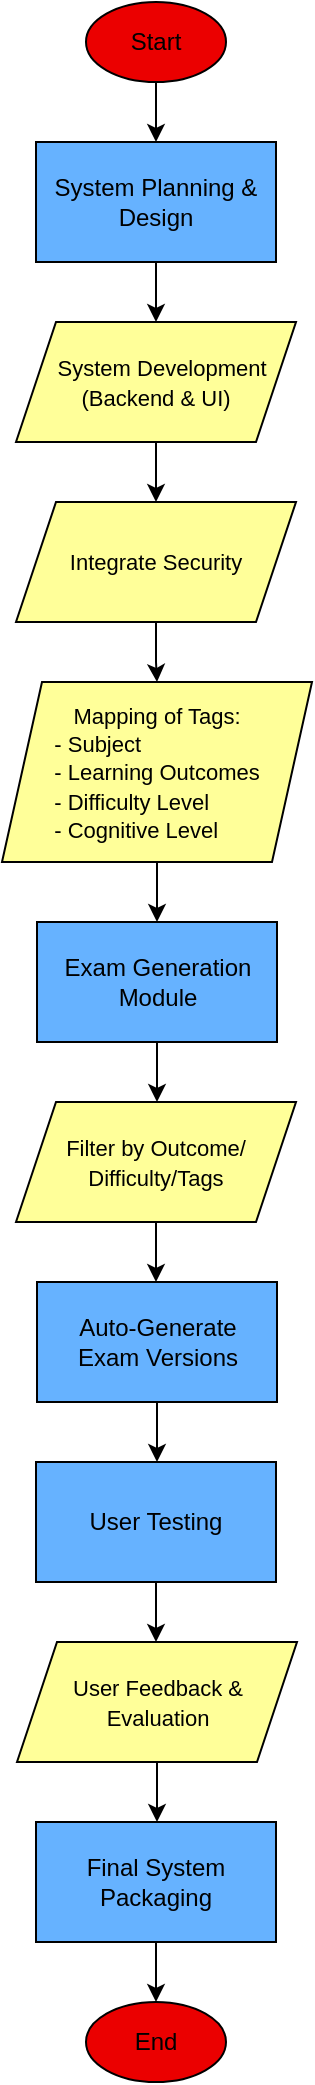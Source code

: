<mxfile version="28.2.7">
  <diagram name="Page-1" id="pmu2NTO3DL5r1S8cYswL">
    <mxGraphModel dx="2329" dy="958" grid="1" gridSize="10" guides="1" tooltips="1" connect="1" arrows="1" fold="1" page="1" pageScale="1" pageWidth="850" pageHeight="1100" math="0" shadow="0">
      <root>
        <mxCell id="0" />
        <mxCell id="1" parent="0" />
        <mxCell id="_7teqYTYReIMX6gkizzP-1" value="Start" style="ellipse;whiteSpace=wrap;html=1;fillColor=#EB0000;" parent="1" vertex="1">
          <mxGeometry x="390" y="30" width="70" height="40" as="geometry" />
        </mxCell>
        <mxCell id="_7teqYTYReIMX6gkizzP-2" value="" style="endArrow=classic;html=1;rounded=0;exitX=0.5;exitY=1;exitDx=0;exitDy=0;" parent="1" source="_7teqYTYReIMX6gkizzP-1" edge="1">
          <mxGeometry width="50" height="50" relative="1" as="geometry">
            <mxPoint x="400" y="270" as="sourcePoint" />
            <mxPoint x="425" y="100" as="targetPoint" />
          </mxGeometry>
        </mxCell>
        <mxCell id="_7teqYTYReIMX6gkizzP-5" style="edgeStyle=orthogonalEdgeStyle;rounded=0;orthogonalLoop=1;jettySize=auto;html=1;" parent="1" source="_7teqYTYReIMX6gkizzP-4" edge="1">
          <mxGeometry relative="1" as="geometry">
            <mxPoint x="425" y="190" as="targetPoint" />
          </mxGeometry>
        </mxCell>
        <mxCell id="_7teqYTYReIMX6gkizzP-4" value="System Planning &amp;amp; Design" style="rounded=0;whiteSpace=wrap;html=1;fillColor=#66B2FF;" parent="1" vertex="1">
          <mxGeometry x="365" y="100" width="120" height="60" as="geometry" />
        </mxCell>
        <mxCell id="_7teqYTYReIMX6gkizzP-8" style="edgeStyle=orthogonalEdgeStyle;rounded=0;orthogonalLoop=1;jettySize=auto;html=1;" parent="1" source="_7teqYTYReIMX6gkizzP-6" edge="1">
          <mxGeometry relative="1" as="geometry">
            <mxPoint x="425" y="280" as="targetPoint" />
          </mxGeometry>
        </mxCell>
        <mxCell id="_7teqYTYReIMX6gkizzP-6" value="&lt;font style=&quot;font-size: 11px;&quot;&gt;&amp;nbsp; &amp;nbsp;System Development&amp;nbsp;&lt;/font&gt;&lt;div&gt;&lt;font style=&quot;font-size: 11px;&quot;&gt;(Backend &amp;amp; UI)&lt;/font&gt;&lt;/div&gt;" style="shape=parallelogram;perimeter=parallelogramPerimeter;whiteSpace=wrap;html=1;fixedSize=1;fillColor=#FFFF99;align=center;" parent="1" vertex="1">
          <mxGeometry x="355" y="190" width="140" height="60" as="geometry" />
        </mxCell>
        <mxCell id="_7teqYTYReIMX6gkizzP-18" style="edgeStyle=orthogonalEdgeStyle;rounded=0;orthogonalLoop=1;jettySize=auto;html=1;entryX=0.5;entryY=0;entryDx=0;entryDy=0;" parent="1" source="_7teqYTYReIMX6gkizzP-9" target="_7teqYTYReIMX6gkizzP-10" edge="1">
          <mxGeometry relative="1" as="geometry" />
        </mxCell>
        <mxCell id="_7teqYTYReIMX6gkizzP-9" value="&lt;span style=&quot;font-size: 11px;&quot;&gt;Integrate Security&lt;/span&gt;" style="shape=parallelogram;perimeter=parallelogramPerimeter;whiteSpace=wrap;html=1;fixedSize=1;fillColor=#FFFF99;align=center;" parent="1" vertex="1">
          <mxGeometry x="355" y="280" width="140" height="60" as="geometry" />
        </mxCell>
        <mxCell id="_7teqYTYReIMX6gkizzP-19" style="edgeStyle=orthogonalEdgeStyle;rounded=0;orthogonalLoop=1;jettySize=auto;html=1;" parent="1" source="_7teqYTYReIMX6gkizzP-10" edge="1">
          <mxGeometry relative="1" as="geometry">
            <mxPoint x="425.5" y="490" as="targetPoint" />
          </mxGeometry>
        </mxCell>
        <mxCell id="_7teqYTYReIMX6gkizzP-10" value="&lt;span style=&quot;font-size: 11px;&quot;&gt;Mapping of Tags:&lt;br&gt;&lt;/span&gt;&lt;div style=&quot;text-align: left;&quot;&gt;&lt;span style=&quot;font-size: 11px;&quot;&gt;- Subject&lt;/span&gt;&lt;/div&gt;&lt;div style=&quot;text-align: left;&quot;&gt;&lt;span style=&quot;font-size: 11px;&quot;&gt;- Learning Outcomes&lt;/span&gt;&lt;/div&gt;&lt;div style=&quot;text-align: left;&quot;&gt;&lt;span style=&quot;font-size: 11px;&quot;&gt;- Difficulty Level&lt;/span&gt;&lt;/div&gt;&lt;div style=&quot;text-align: left;&quot;&gt;&lt;span style=&quot;font-size: 11px;&quot;&gt;- Cognitive Level&lt;/span&gt;&lt;/div&gt;" style="shape=parallelogram;perimeter=parallelogramPerimeter;whiteSpace=wrap;html=1;fixedSize=1;fillColor=#FFFF99;align=center;" parent="1" vertex="1">
          <mxGeometry x="348" y="370" width="155" height="90" as="geometry" />
        </mxCell>
        <mxCell id="_7teqYTYReIMX6gkizzP-21" style="edgeStyle=orthogonalEdgeStyle;rounded=0;orthogonalLoop=1;jettySize=auto;html=1;" parent="1" source="_7teqYTYReIMX6gkizzP-17" edge="1">
          <mxGeometry relative="1" as="geometry">
            <mxPoint x="425.5" y="580" as="targetPoint" />
          </mxGeometry>
        </mxCell>
        <mxCell id="_7teqYTYReIMX6gkizzP-17" value="&lt;font style=&quot;font-size: 12px;&quot;&gt;Exam Generation&lt;/font&gt;&lt;div&gt;&lt;font style=&quot;font-size: 12px;&quot;&gt;Module&lt;/font&gt;&lt;/div&gt;" style="rounded=0;whiteSpace=wrap;html=1;fillColor=#66B2FF;" parent="1" vertex="1">
          <mxGeometry x="365.5" y="490" width="120" height="60" as="geometry" />
        </mxCell>
        <mxCell id="_7teqYTYReIMX6gkizzP-23" style="edgeStyle=orthogonalEdgeStyle;rounded=0;orthogonalLoop=1;jettySize=auto;html=1;" parent="1" source="_7teqYTYReIMX6gkizzP-20" edge="1">
          <mxGeometry relative="1" as="geometry">
            <mxPoint x="425" y="670" as="targetPoint" />
          </mxGeometry>
        </mxCell>
        <mxCell id="_7teqYTYReIMX6gkizzP-20" value="&lt;span style=&quot;font-size: 11px;&quot;&gt;Filter by Outcome/&lt;/span&gt;&lt;div&gt;&lt;span style=&quot;font-size: 11px;&quot;&gt;Difficulty/Tags&lt;/span&gt;&lt;/div&gt;" style="shape=parallelogram;perimeter=parallelogramPerimeter;whiteSpace=wrap;html=1;fixedSize=1;fillColor=#FFFF99;align=center;" parent="1" vertex="1">
          <mxGeometry x="355" y="580" width="140" height="60" as="geometry" />
        </mxCell>
        <mxCell id="_7teqYTYReIMX6gkizzP-24" style="edgeStyle=orthogonalEdgeStyle;rounded=0;orthogonalLoop=1;jettySize=auto;html=1;" parent="1" source="_7teqYTYReIMX6gkizzP-22" edge="1">
          <mxGeometry relative="1" as="geometry">
            <mxPoint x="425.5" y="760" as="targetPoint" />
          </mxGeometry>
        </mxCell>
        <mxCell id="_7teqYTYReIMX6gkizzP-22" value="Auto-Generate&lt;div&gt;Exam Versions&lt;/div&gt;" style="rounded=0;whiteSpace=wrap;html=1;fillColor=#66B2FF;" parent="1" vertex="1">
          <mxGeometry x="365.5" y="670" width="120" height="60" as="geometry" />
        </mxCell>
        <mxCell id="_7teqYTYReIMX6gkizzP-26" style="edgeStyle=orthogonalEdgeStyle;rounded=0;orthogonalLoop=1;jettySize=auto;html=1;" parent="1" source="_7teqYTYReIMX6gkizzP-25" edge="1">
          <mxGeometry relative="1" as="geometry">
            <mxPoint x="425" y="850" as="targetPoint" />
          </mxGeometry>
        </mxCell>
        <mxCell id="_7teqYTYReIMX6gkizzP-25" value="User Testing" style="rounded=0;whiteSpace=wrap;html=1;fillColor=#66B2FF;" parent="1" vertex="1">
          <mxGeometry x="365" y="760" width="120" height="60" as="geometry" />
        </mxCell>
        <mxCell id="_7teqYTYReIMX6gkizzP-30" style="edgeStyle=orthogonalEdgeStyle;rounded=0;orthogonalLoop=1;jettySize=auto;html=1;" parent="1" source="_7teqYTYReIMX6gkizzP-28" edge="1">
          <mxGeometry relative="1" as="geometry">
            <mxPoint x="425.5" y="940" as="targetPoint" />
          </mxGeometry>
        </mxCell>
        <mxCell id="_7teqYTYReIMX6gkizzP-28" value="&lt;span style=&quot;font-size: 11px;&quot;&gt;User Feedback &amp;amp; Evaluation&lt;/span&gt;" style="shape=parallelogram;perimeter=parallelogramPerimeter;whiteSpace=wrap;html=1;fixedSize=1;fillColor=#FFFF99;align=center;" parent="1" vertex="1">
          <mxGeometry x="355.5" y="850" width="140" height="60" as="geometry" />
        </mxCell>
        <mxCell id="_7teqYTYReIMX6gkizzP-31" style="edgeStyle=orthogonalEdgeStyle;rounded=0;orthogonalLoop=1;jettySize=auto;html=1;" parent="1" source="_7teqYTYReIMX6gkizzP-29" edge="1">
          <mxGeometry relative="1" as="geometry">
            <mxPoint x="425" y="1030" as="targetPoint" />
          </mxGeometry>
        </mxCell>
        <mxCell id="_7teqYTYReIMX6gkizzP-29" value="Final System Packaging" style="rounded=0;whiteSpace=wrap;html=1;fillColor=#66B2FF;" parent="1" vertex="1">
          <mxGeometry x="365" y="940" width="120" height="60" as="geometry" />
        </mxCell>
        <mxCell id="_7teqYTYReIMX6gkizzP-32" value="End" style="ellipse;whiteSpace=wrap;html=1;fillColor=#EB0000;" parent="1" vertex="1">
          <mxGeometry x="390" y="1030" width="70" height="40" as="geometry" />
        </mxCell>
      </root>
    </mxGraphModel>
  </diagram>
</mxfile>
